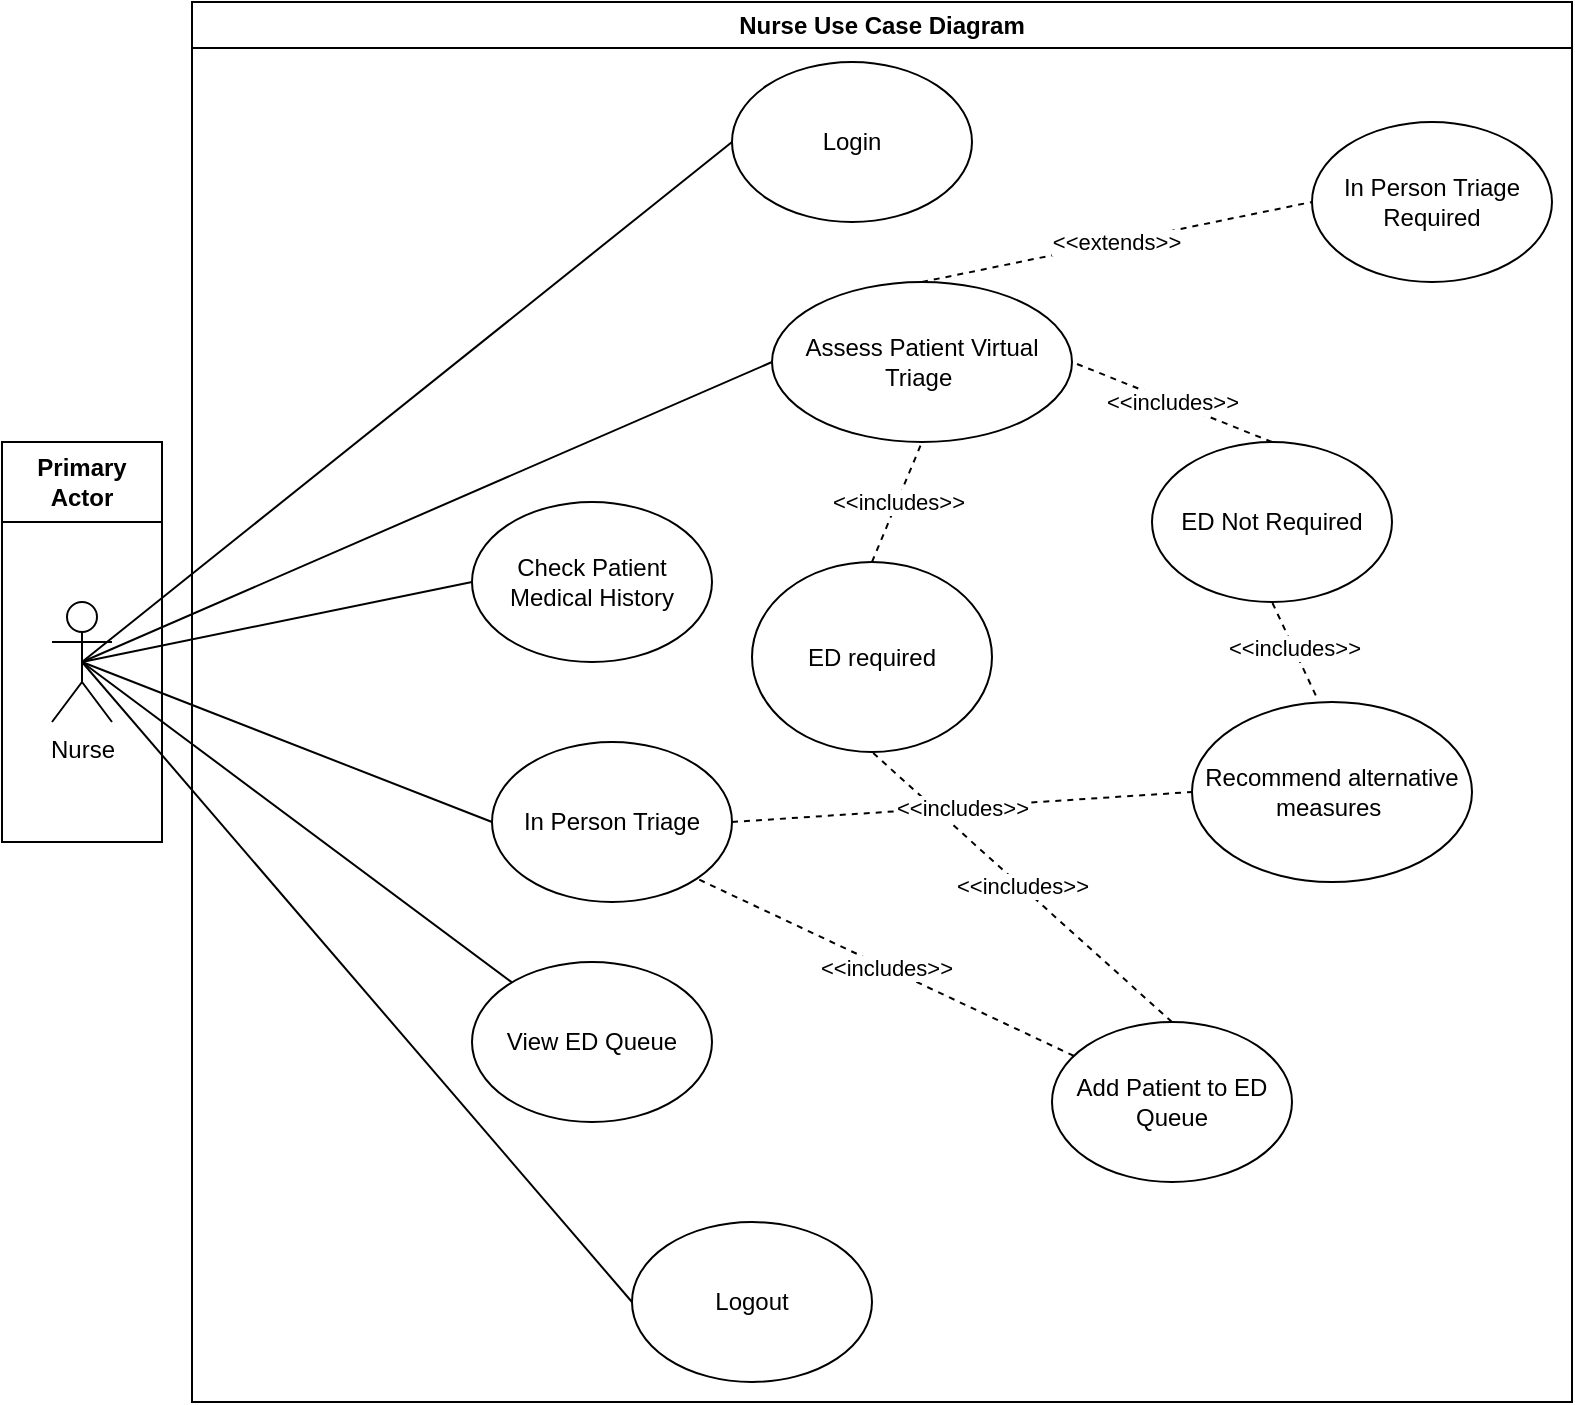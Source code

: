 <mxfile version="24.7.16">
  <diagram name="Page-1" id="cs-93JfKSjwVCzdSiUG0">
    <mxGraphModel dx="2704" dy="1691" grid="1" gridSize="10" guides="1" tooltips="1" connect="1" arrows="1" fold="1" page="1" pageScale="1" pageWidth="827" pageHeight="1169" math="0" shadow="0">
      <root>
        <mxCell id="0" />
        <mxCell id="1" parent="0" />
        <mxCell id="X_wR6jChlvGeCeVIgnp7-7" value="Login" style="ellipse;whiteSpace=wrap;html=1;" parent="1" vertex="1">
          <mxGeometry x="-1250" y="20" width="120" height="80" as="geometry" />
        </mxCell>
        <mxCell id="X_wR6jChlvGeCeVIgnp7-8" value="" style="endArrow=none;html=1;rounded=0;entryX=0;entryY=0.5;entryDx=0;entryDy=0;exitX=0.5;exitY=0.5;exitDx=0;exitDy=0;exitPerimeter=0;" parent="1" source="X_wR6jChlvGeCeVIgnp7-4" target="X_wR6jChlvGeCeVIgnp7-7" edge="1">
          <mxGeometry width="50" height="50" relative="1" as="geometry">
            <mxPoint x="-1520" y="260" as="sourcePoint" />
            <mxPoint x="-1470" y="210" as="targetPoint" />
          </mxGeometry>
        </mxCell>
        <mxCell id="X_wR6jChlvGeCeVIgnp7-28" value="" style="endArrow=none;html=1;rounded=0;entryX=0;entryY=0.5;entryDx=0;entryDy=0;exitX=0.5;exitY=0.5;exitDx=0;exitDy=0;exitPerimeter=0;" parent="1" source="X_wR6jChlvGeCeVIgnp7-4" target="X_wR6jChlvGeCeVIgnp7-27" edge="1">
          <mxGeometry width="50" height="50" relative="1" as="geometry">
            <mxPoint x="-1420" y="300" as="sourcePoint" />
            <mxPoint x="-1370" y="250" as="targetPoint" />
          </mxGeometry>
        </mxCell>
        <mxCell id="X_wR6jChlvGeCeVIgnp7-40" value="" style="endArrow=none;html=1;rounded=0;entryX=0;entryY=0.5;entryDx=0;entryDy=0;exitX=0.5;exitY=0.5;exitDx=0;exitDy=0;exitPerimeter=0;" parent="1" source="X_wR6jChlvGeCeVIgnp7-4" target="X_wR6jChlvGeCeVIgnp7-30" edge="1">
          <mxGeometry width="50" height="50" relative="1" as="geometry">
            <mxPoint x="-1470" y="380" as="sourcePoint" />
            <mxPoint x="-1420" y="330" as="targetPoint" />
          </mxGeometry>
        </mxCell>
        <mxCell id="X_wR6jChlvGeCeVIgnp7-46" value="" style="endArrow=none;html=1;rounded=0;entryX=0.5;entryY=0.5;entryDx=0;entryDy=0;entryPerimeter=0;exitX=0;exitY=0.5;exitDx=0;exitDy=0;" parent="1" source="X_wR6jChlvGeCeVIgnp7-45" target="X_wR6jChlvGeCeVIgnp7-4" edge="1">
          <mxGeometry width="50" height="50" relative="1" as="geometry">
            <mxPoint x="-1460" y="500" as="sourcePoint" />
            <mxPoint x="-1410" y="450" as="targetPoint" />
          </mxGeometry>
        </mxCell>
        <mxCell id="X_wR6jChlvGeCeVIgnp7-48" value="Nurse Use Case Diagram" style="swimlane;whiteSpace=wrap;html=1;" parent="1" vertex="1">
          <mxGeometry x="-1520" y="-10" width="690" height="700" as="geometry" />
        </mxCell>
        <mxCell id="X_wR6jChlvGeCeVIgnp7-27" value="Assess Patient Virtual Triage&amp;nbsp;" style="ellipse;whiteSpace=wrap;html=1;" parent="X_wR6jChlvGeCeVIgnp7-48" vertex="1">
          <mxGeometry x="290" y="140" width="150" height="80" as="geometry" />
        </mxCell>
        <mxCell id="X_wR6jChlvGeCeVIgnp7-32" value="ED required" style="ellipse;whiteSpace=wrap;html=1;" parent="X_wR6jChlvGeCeVIgnp7-48" vertex="1">
          <mxGeometry x="280" y="280" width="120" height="95" as="geometry" />
        </mxCell>
        <mxCell id="X_wR6jChlvGeCeVIgnp7-37" value="&amp;lt;&amp;lt;includes&amp;gt;&amp;gt;" style="endArrow=none;dashed=1;html=1;rounded=0;entryX=0.5;entryY=1;entryDx=0;entryDy=0;exitX=0.5;exitY=0;exitDx=0;exitDy=0;" parent="X_wR6jChlvGeCeVIgnp7-48" source="X_wR6jChlvGeCeVIgnp7-32" target="X_wR6jChlvGeCeVIgnp7-27" edge="1">
          <mxGeometry width="50" height="50" relative="1" as="geometry">
            <mxPoint x="370" y="320" as="sourcePoint" />
            <mxPoint x="420" y="270" as="targetPoint" />
          </mxGeometry>
        </mxCell>
        <mxCell id="X_wR6jChlvGeCeVIgnp7-38" value="ED Not Required" style="ellipse;whiteSpace=wrap;html=1;" parent="X_wR6jChlvGeCeVIgnp7-48" vertex="1">
          <mxGeometry x="480" y="220" width="120" height="80" as="geometry" />
        </mxCell>
        <mxCell id="X_wR6jChlvGeCeVIgnp7-39" value="&amp;lt;&amp;lt;includes&amp;gt;&amp;gt;" style="endArrow=none;dashed=1;html=1;rounded=0;entryX=1;entryY=0.5;entryDx=0;entryDy=0;exitX=0.5;exitY=0;exitDx=0;exitDy=0;" parent="X_wR6jChlvGeCeVIgnp7-48" source="X_wR6jChlvGeCeVIgnp7-38" target="X_wR6jChlvGeCeVIgnp7-27" edge="1">
          <mxGeometry x="-0.004" width="50" height="50" relative="1" as="geometry">
            <mxPoint x="500" y="310" as="sourcePoint" />
            <mxPoint x="550" y="260" as="targetPoint" />
            <mxPoint as="offset" />
          </mxGeometry>
        </mxCell>
        <mxCell id="X_wR6jChlvGeCeVIgnp7-43" value="Recommend alternative measures&amp;nbsp;" style="ellipse;whiteSpace=wrap;html=1;" parent="X_wR6jChlvGeCeVIgnp7-48" vertex="1">
          <mxGeometry x="500" y="350" width="140" height="90" as="geometry" />
        </mxCell>
        <mxCell id="X_wR6jChlvGeCeVIgnp7-44" value="&amp;lt;&amp;lt;includes&amp;gt;&amp;gt;" style="endArrow=none;dashed=1;html=1;rounded=0;entryX=0.5;entryY=1;entryDx=0;entryDy=0;exitX=0.442;exitY=-0.037;exitDx=0;exitDy=0;exitPerimeter=0;" parent="X_wR6jChlvGeCeVIgnp7-48" source="X_wR6jChlvGeCeVIgnp7-43" target="X_wR6jChlvGeCeVIgnp7-38" edge="1">
          <mxGeometry width="50" height="50" relative="1" as="geometry">
            <mxPoint x="630" y="430" as="sourcePoint" />
            <mxPoint x="680" y="380" as="targetPoint" />
          </mxGeometry>
        </mxCell>
        <mxCell id="X_wR6jChlvGeCeVIgnp7-41" value="Add Patient to ED Queue" style="ellipse;whiteSpace=wrap;html=1;" parent="X_wR6jChlvGeCeVIgnp7-48" vertex="1">
          <mxGeometry x="430" y="510" width="120" height="80" as="geometry" />
        </mxCell>
        <mxCell id="X_wR6jChlvGeCeVIgnp7-42" value="&amp;lt;&amp;lt;includes&amp;gt;&amp;gt;" style="endArrow=none;dashed=1;html=1;rounded=0;entryX=0.5;entryY=1;entryDx=0;entryDy=0;exitX=0.5;exitY=0;exitDx=0;exitDy=0;" parent="X_wR6jChlvGeCeVIgnp7-48" source="X_wR6jChlvGeCeVIgnp7-41" target="X_wR6jChlvGeCeVIgnp7-32" edge="1">
          <mxGeometry width="50" height="50" relative="1" as="geometry">
            <mxPoint x="280" y="490" as="sourcePoint" />
            <mxPoint x="330" y="440" as="targetPoint" />
          </mxGeometry>
        </mxCell>
        <mxCell id="X_wR6jChlvGeCeVIgnp7-45" value="Logout" style="ellipse;whiteSpace=wrap;html=1;" parent="X_wR6jChlvGeCeVIgnp7-48" vertex="1">
          <mxGeometry x="220" y="610" width="120" height="80" as="geometry" />
        </mxCell>
        <mxCell id="X_wR6jChlvGeCeVIgnp7-30" value="Check Patient Medical History" style="ellipse;whiteSpace=wrap;html=1;" parent="X_wR6jChlvGeCeVIgnp7-48" vertex="1">
          <mxGeometry x="140" y="250" width="120" height="80" as="geometry" />
        </mxCell>
        <mxCell id="A1zP9U_FgMAEuL-WW70M-5" value="In Person Triage" style="ellipse;whiteSpace=wrap;html=1;" vertex="1" parent="X_wR6jChlvGeCeVIgnp7-48">
          <mxGeometry x="150" y="370" width="120" height="80" as="geometry" />
        </mxCell>
        <mxCell id="A1zP9U_FgMAEuL-WW70M-7" value="In Person Triage Required" style="ellipse;whiteSpace=wrap;html=1;" vertex="1" parent="X_wR6jChlvGeCeVIgnp7-48">
          <mxGeometry x="560" y="60" width="120" height="80" as="geometry" />
        </mxCell>
        <mxCell id="A1zP9U_FgMAEuL-WW70M-9" value="&amp;lt;&amp;lt;extends&amp;gt;&amp;gt;" style="endArrow=none;dashed=1;html=1;rounded=0;entryX=0;entryY=0.5;entryDx=0;entryDy=0;exitX=0.5;exitY=0;exitDx=0;exitDy=0;" edge="1" parent="X_wR6jChlvGeCeVIgnp7-48" source="X_wR6jChlvGeCeVIgnp7-27" target="A1zP9U_FgMAEuL-WW70M-7">
          <mxGeometry width="50" height="50" relative="1" as="geometry">
            <mxPoint x="430" y="150" as="sourcePoint" />
            <mxPoint x="480" y="100" as="targetPoint" />
          </mxGeometry>
        </mxCell>
        <mxCell id="A1zP9U_FgMAEuL-WW70M-12" value="&amp;lt;&amp;lt;includes&amp;gt;&amp;gt;" style="endArrow=none;dashed=1;html=1;rounded=0;entryX=1;entryY=1;entryDx=0;entryDy=0;" edge="1" parent="X_wR6jChlvGeCeVIgnp7-48" source="X_wR6jChlvGeCeVIgnp7-41" target="A1zP9U_FgMAEuL-WW70M-5">
          <mxGeometry width="50" height="50" relative="1" as="geometry">
            <mxPoint x="230" y="550" as="sourcePoint" />
            <mxPoint x="280" y="500" as="targetPoint" />
          </mxGeometry>
        </mxCell>
        <mxCell id="A1zP9U_FgMAEuL-WW70M-13" value="&amp;lt;&amp;lt;includes&amp;gt;&amp;gt;" style="endArrow=none;dashed=1;html=1;rounded=0;exitX=1;exitY=0.5;exitDx=0;exitDy=0;entryX=0;entryY=0.5;entryDx=0;entryDy=0;" edge="1" parent="X_wR6jChlvGeCeVIgnp7-48" source="A1zP9U_FgMAEuL-WW70M-5" target="X_wR6jChlvGeCeVIgnp7-43">
          <mxGeometry width="50" height="50" relative="1" as="geometry">
            <mxPoint x="300" y="440" as="sourcePoint" />
            <mxPoint x="350" y="390" as="targetPoint" />
          </mxGeometry>
        </mxCell>
        <mxCell id="A1zP9U_FgMAEuL-WW70M-14" value="View ED Queue" style="ellipse;whiteSpace=wrap;html=1;" vertex="1" parent="X_wR6jChlvGeCeVIgnp7-48">
          <mxGeometry x="140" y="480" width="120" height="80" as="geometry" />
        </mxCell>
        <mxCell id="X_wR6jChlvGeCeVIgnp7-50" value="Primary Actor" style="swimlane;whiteSpace=wrap;html=1;startSize=40;" parent="1" vertex="1">
          <mxGeometry x="-1615" y="210" width="80" height="200" as="geometry" />
        </mxCell>
        <mxCell id="X_wR6jChlvGeCeVIgnp7-4" value="Nurse" style="shape=umlActor;verticalLabelPosition=bottom;verticalAlign=top;html=1;outlineConnect=0;" parent="X_wR6jChlvGeCeVIgnp7-50" vertex="1">
          <mxGeometry x="25" y="80" width="30" height="60" as="geometry" />
        </mxCell>
        <mxCell id="A1zP9U_FgMAEuL-WW70M-6" value="" style="endArrow=none;html=1;rounded=0;entryX=0;entryY=0.5;entryDx=0;entryDy=0;exitX=0.5;exitY=0.5;exitDx=0;exitDy=0;exitPerimeter=0;" edge="1" parent="1" source="X_wR6jChlvGeCeVIgnp7-4" target="A1zP9U_FgMAEuL-WW70M-5">
          <mxGeometry width="50" height="50" relative="1" as="geometry">
            <mxPoint x="-1460" y="430" as="sourcePoint" />
            <mxPoint x="-1410" y="380" as="targetPoint" />
          </mxGeometry>
        </mxCell>
        <mxCell id="A1zP9U_FgMAEuL-WW70M-15" value="" style="endArrow=none;html=1;rounded=0;entryX=0.5;entryY=0.5;entryDx=0;entryDy=0;entryPerimeter=0;" edge="1" parent="1" source="A1zP9U_FgMAEuL-WW70M-14" target="X_wR6jChlvGeCeVIgnp7-4">
          <mxGeometry width="50" height="50" relative="1" as="geometry">
            <mxPoint x="-1470" y="490" as="sourcePoint" />
            <mxPoint x="-1420" y="440" as="targetPoint" />
          </mxGeometry>
        </mxCell>
      </root>
    </mxGraphModel>
  </diagram>
</mxfile>
